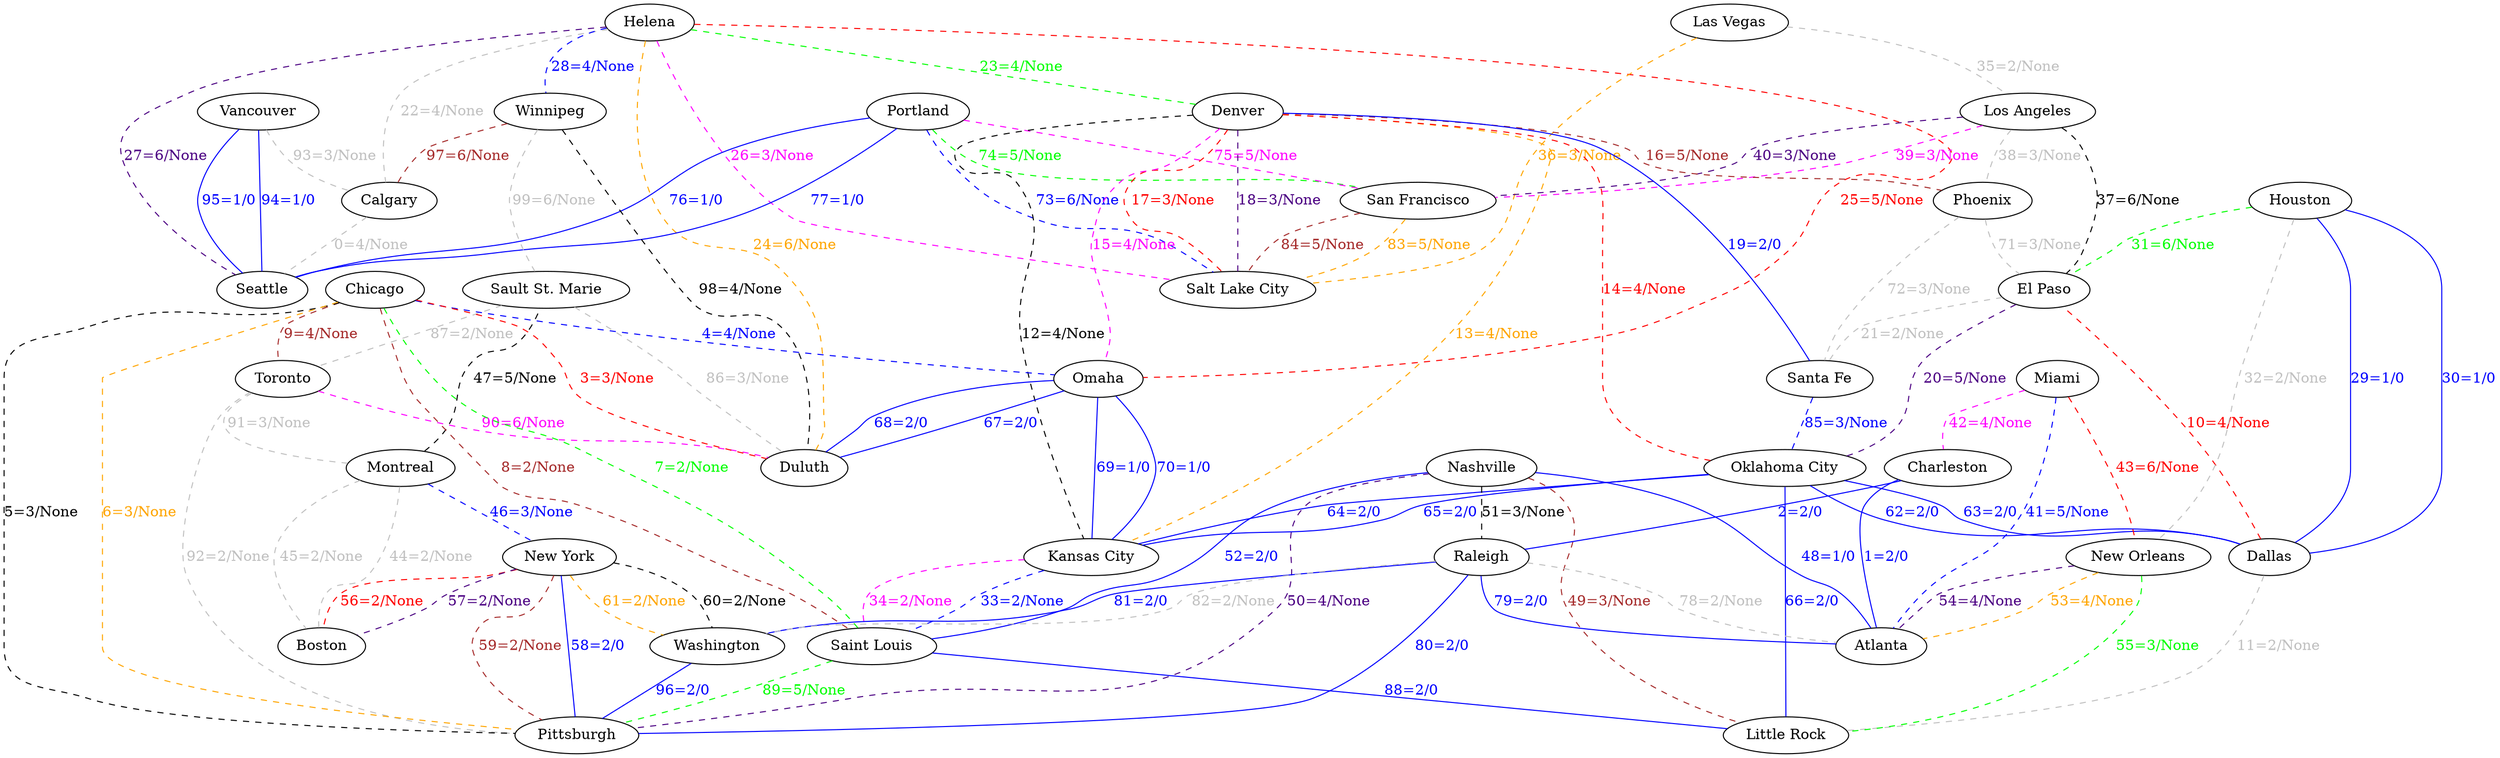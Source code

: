 graph {
<Vancouver>;
<Calgary>;
<Helena>;
<Seattle>;
<Portland>;
<San Francisco>;
<Salt Lake City>;
<Las Vegas>;
<Los Angeles>;
<Phoenix>;
<El Paso>;
<Santa Fe>;
<Denver>;
<Omaha>;
<Duluth>;
<Winnipeg>;
<Sault St. Marie>;
<Toronto>;
<Montreal>;
<Boston>;
<New York>;
<Washington>;
<Pittsburgh>;
<Chicago>;
<Saint Louis>;
<Kansas City>;
<Oklahoma City>;
<Little Rock>;
<Dallas>;
<Houston>;
<New Orleans>;
<Atlanta>;
<Nashville>;
<Raleigh>;
<Charleston>;
<Miami>;
<Calgary> -- <Seattle> [color=<grey>,fontcolor=<grey>,style=<dashed>,len=<8>,label=<0=4/None>];
<Charleston> -- <Atlanta> [color=<blue>,fontcolor=<blue>,len=<4>,label=<1=2/0>];
<Charleston> -- <Raleigh> [color=<blue>,fontcolor=<blue>,len=<4>,label=<2=2/0>];
<Chicago> -- <Duluth> [color=<red>,fontcolor=<red>,style=<dashed>,len=<6>,label=<3=3/None>];
<Chicago> -- <Omaha> [color=<blue>,fontcolor=<blue>,style=<dashed>,len=<8>,label=<4=4/None>];
<Chicago> -- <Pittsburgh> [color=<black>,fontcolor=<black>,style=<dashed>,len=<6>,label=<5=3/None>];
<Chicago> -- <Pittsburgh> [color=<orange>,fontcolor=<orange>,style=<dashed>,len=<6>,label=<6=3/None>];
<Chicago> -- <Saint Louis> [color=<green>,fontcolor=<green>,style=<dashed>,len=<4>,label=<7=2/None>];
<Chicago> -- <Saint Louis> [color=<brown>,fontcolor=<brown>,style=<dashed>,len=<4>,label=<8=2/None>];
<Chicago> -- <Toronto> [color=<brown>,fontcolor=<brown>,style=<dashed>,len=<8>,label=<9=4/None>];
<Dallas> -- <El Paso> [color=<red>,fontcolor=<red>,style=<dashed>,len=<8>,label=<10=4/None>];
<Dallas> -- <Little Rock> [color=<grey>,fontcolor=<grey>,style=<dashed>,len=<4>,label=<11=2/None>];
<Denver> -- <Kansas City> [color=<black>,fontcolor=<black>,style=<dashed>,len=<8>,label=<12=4/None>];
<Denver> -- <Kansas City> [color=<orange>,fontcolor=<orange>,style=<dashed>,len=<8>,label=<13=4/None>];
<Denver> -- <Oklahoma City> [color=<red>,fontcolor=<red>,style=<dashed>,len=<8>,label=<14=4/None>];
<Denver> -- <Omaha> [color=<magenta>,fontcolor=<magenta>,style=<dashed>,len=<8>,label=<15=4/None>];
<Denver> -- <Phoenix> [color=<brown>,fontcolor=<brown>,style=<dashed>,len=<10>,label=<16=5/None>];
<Denver> -- <Salt Lake City> [color=<red>,fontcolor=<red>,style=<dashed>,len=<6>,label=<17=3/None>];
<Denver> -- <Salt Lake City> [color=<indigo>,fontcolor=<indigo>,style=<dashed>,len=<6>,label=<18=3/None>];
<Denver> -- <Santa Fe> [color=<blue>,fontcolor=<blue>,len=<4>,label=<19=2/0>];
<El Paso> -- <Oklahoma City> [color=<indigo>,fontcolor=<indigo>,style=<dashed>,len=<10>,label=<20=5/None>];
<El Paso> -- <Santa Fe> [color=<grey>,fontcolor=<grey>,style=<dashed>,len=<4>,label=<21=2/None>];
<Helena> -- <Calgary> [color=<grey>,fontcolor=<grey>,style=<dashed>,len=<8>,label=<22=4/None>];
<Helena> -- <Denver> [color=<green>,fontcolor=<green>,style=<dashed>,len=<8>,label=<23=4/None>];
<Helena> -- <Duluth> [color=<orange>,fontcolor=<orange>,style=<dashed>,len=<12>,label=<24=6/None>];
<Helena> -- <Omaha> [color=<red>,fontcolor=<red>,style=<dashed>,len=<10>,label=<25=5/None>];
<Helena> -- <Salt Lake City> [color=<magenta>,fontcolor=<magenta>,style=<dashed>,len=<6>,label=<26=3/None>];
<Helena> -- <Seattle> [color=<indigo>,fontcolor=<indigo>,style=<dashed>,len=<12>,label=<27=6/None>];
<Helena> -- <Winnipeg> [color=<blue>,fontcolor=<blue>,style=<dashed>,len=<8>,label=<28=4/None>];
<Houston> -- <Dallas> [color=<blue>,fontcolor=<blue>,len=<2>,label=<29=1/0>];
<Houston> -- <Dallas> [color=<blue>,fontcolor=<blue>,len=<2>,label=<30=1/0>];
<Houston> -- <El Paso> [color=<green>,fontcolor=<green>,style=<dashed>,len=<12>,label=<31=6/None>];
<Houston> -- <New Orleans> [color=<grey>,fontcolor=<grey>,style=<dashed>,len=<4>,label=<32=2/None>];
<Kansas City> -- <Saint Louis> [color=<blue>,fontcolor=<blue>,style=<dashed>,len=<4>,label=<33=2/None>];
<Kansas City> -- <Saint Louis> [color=<magenta>,fontcolor=<magenta>,style=<dashed>,len=<4>,label=<34=2/None>];
<Las Vegas> -- <Los Angeles> [color=<grey>,fontcolor=<grey>,style=<dashed>,len=<4>,label=<35=2/None>];
<Las Vegas> -- <Salt Lake City> [color=<orange>,fontcolor=<orange>,style=<dashed>,len=<6>,label=<36=3/None>];
<Los Angeles> -- <El Paso> [color=<black>,fontcolor=<black>,style=<dashed>,len=<12>,label=<37=6/None>];
<Los Angeles> -- <Phoenix> [color=<grey>,fontcolor=<grey>,style=<dashed>,len=<6>,label=<38=3/None>];
<Los Angeles> -- <San Francisco> [color=<magenta>,fontcolor=<magenta>,style=<dashed>,len=<6>,label=<39=3/None>];
<Los Angeles> -- <San Francisco> [color=<indigo>,fontcolor=<indigo>,style=<dashed>,len=<6>,label=<40=3/None>];
<Miami> -- <Atlanta> [color=<blue>,fontcolor=<blue>,style=<dashed>,len=<10>,label=<41=5/None>];
<Miami> -- <Charleston> [color=<magenta>,fontcolor=<magenta>,style=<dashed>,len=<8>,label=<42=4/None>];
<Miami> -- <New Orleans> [color=<red>,fontcolor=<red>,style=<dashed>,len=<12>,label=<43=6/None>];
<Montreal> -- <Boston> [color=<grey>,fontcolor=<grey>,style=<dashed>,len=<4>,label=<44=2/None>];
<Montreal> -- <Boston> [color=<grey>,fontcolor=<grey>,style=<dashed>,len=<4>,label=<45=2/None>];
<Montreal> -- <New York> [color=<blue>,fontcolor=<blue>,style=<dashed>,len=<6>,label=<46=3/None>];
<Montreal> -- <Sault St. Marie> [color=<black>,fontcolor=<black>,style=<dashed>,len=<10>,label=<47=5/None>];
<Nashville> -- <Atlanta> [color=<blue>,fontcolor=<blue>,len=<2>,label=<48=1/0>];
<Nashville> -- <Little Rock> [color=<brown>,fontcolor=<brown>,style=<dashed>,len=<6>,label=<49=3/None>];
<Nashville> -- <Pittsburgh> [color=<indigo>,fontcolor=<indigo>,style=<dashed>,len=<8>,label=<50=4/None>];
<Nashville> -- <Raleigh> [color=<black>,fontcolor=<black>,style=<dashed>,len=<6>,label=<51=3/None>];
<Nashville> -- <Saint Louis> [color=<blue>,fontcolor=<blue>,len=<4>,label=<52=2/0>];
<New Orleans> -- <Atlanta> [color=<orange>,fontcolor=<orange>,style=<dashed>,len=<8>,label=<53=4/None>];
<New Orleans> -- <Atlanta> [color=<indigo>,fontcolor=<indigo>,style=<dashed>,len=<8>,label=<54=4/None>];
<New Orleans> -- <Little Rock> [color=<green>,fontcolor=<green>,style=<dashed>,len=<6>,label=<55=3/None>];
<New York> -- <Boston> [color=<red>,fontcolor=<red>,style=<dashed>,len=<4>,label=<56=2/None>];
<New York> -- <Boston> [color=<indigo>,fontcolor=<indigo>,style=<dashed>,len=<4>,label=<57=2/None>];
<New York> -- <Pittsburgh> [color=<blue>,fontcolor=<blue>,len=<4>,label=<58=2/0>];
<New York> -- <Pittsburgh> [color=<brown>,fontcolor=<brown>,style=<dashed>,len=<4>,label=<59=2/None>];
<New York> -- <Washington> [color=<black>,fontcolor=<black>,style=<dashed>,len=<4>,label=<60=2/None>];
<New York> -- <Washington> [color=<orange>,fontcolor=<orange>,style=<dashed>,len=<4>,label=<61=2/None>];
<Oklahoma City> -- <Dallas> [color=<blue>,fontcolor=<blue>,len=<4>,label=<62=2/0>];
<Oklahoma City> -- <Dallas> [color=<blue>,fontcolor=<blue>,len=<4>,label=<63=2/0>];
<Oklahoma City> -- <Kansas City> [color=<blue>,fontcolor=<blue>,len=<4>,label=<64=2/0>];
<Oklahoma City> -- <Kansas City> [color=<blue>,fontcolor=<blue>,len=<4>,label=<65=2/0>];
<Oklahoma City> -- <Little Rock> [color=<blue>,fontcolor=<blue>,len=<4>,label=<66=2/0>];
<Omaha> -- <Duluth> [color=<blue>,fontcolor=<blue>,len=<4>,label=<67=2/0>];
<Omaha> -- <Duluth> [color=<blue>,fontcolor=<blue>,len=<4>,label=<68=2/0>];
<Omaha> -- <Kansas City> [color=<blue>,fontcolor=<blue>,len=<2>,label=<69=1/0>];
<Omaha> -- <Kansas City> [color=<blue>,fontcolor=<blue>,len=<2>,label=<70=1/0>];
<Phoenix> -- <El Paso> [color=<grey>,fontcolor=<grey>,style=<dashed>,len=<6>,label=<71=3/None>];
<Phoenix> -- <Santa Fe> [color=<grey>,fontcolor=<grey>,style=<dashed>,len=<6>,label=<72=3/None>];
<Portland> -- <Salt Lake City> [color=<blue>,fontcolor=<blue>,style=<dashed>,len=<12>,label=<73=6/None>];
<Portland> -- <San Francisco> [color=<green>,fontcolor=<green>,style=<dashed>,len=<10>,label=<74=5/None>];
<Portland> -- <San Francisco> [color=<magenta>,fontcolor=<magenta>,style=<dashed>,len=<10>,label=<75=5/None>];
<Portland> -- <Seattle> [color=<blue>,fontcolor=<blue>,len=<2>,label=<76=1/0>];
<Portland> -- <Seattle> [color=<blue>,fontcolor=<blue>,len=<2>,label=<77=1/0>];
<Raleigh> -- <Atlanta> [color=<grey>,fontcolor=<grey>,style=<dashed>,len=<4>,label=<78=2/None>];
<Raleigh> -- <Atlanta> [color=<blue>,fontcolor=<blue>,len=<4>,label=<79=2/0>];
<Raleigh> -- <Pittsburgh> [color=<blue>,fontcolor=<blue>,len=<4>,label=<80=2/0>];
<Raleigh> -- <Washington> [color=<blue>,fontcolor=<blue>,len=<4>,label=<81=2/0>];
<Raleigh> -- <Washington> [color=<grey>,fontcolor=<grey>,style=<dashed>,len=<4>,label=<82=2/None>];
<San Francisco> -- <Salt Lake City> [color=<orange>,fontcolor=<orange>,style=<dashed>,len=<10>,label=<83=5/None>];
<San Francisco> -- <Salt Lake City> [color=<brown>,fontcolor=<brown>,style=<dashed>,len=<10>,label=<84=5/None>];
<Santa Fe> -- <Oklahoma City> [color=<blue>,fontcolor=<blue>,style=<dashed>,len=<6>,label=<85=3/None>];
<Sault St. Marie> -- <Duluth> [color=<grey>,fontcolor=<grey>,style=<dashed>,len=<6>,label=<86=3/None>];
<Sault St. Marie> -- <Toronto> [color=<grey>,fontcolor=<grey>,style=<dashed>,len=<4>,label=<87=2/None>];
<Saint Louis> -- <Little Rock> [color=<blue>,fontcolor=<blue>,len=<4>,label=<88=2/0>];
<Saint Louis> -- <Pittsburgh> [color=<green>,fontcolor=<green>,style=<dashed>,len=<10>,label=<89=5/None>];
<Toronto> -- <Duluth> [color=<magenta>,fontcolor=<magenta>,style=<dashed>,len=<12>,label=<90=6/None>];
<Toronto> -- <Montreal> [color=<grey>,fontcolor=<grey>,style=<dashed>,len=<6>,label=<91=3/None>];
<Toronto> -- <Pittsburgh> [color=<grey>,fontcolor=<grey>,style=<dashed>,len=<4>,label=<92=2/None>];
<Vancouver> -- <Calgary> [color=<grey>,fontcolor=<grey>,style=<dashed>,len=<6>,label=<93=3/None>];
<Vancouver> -- <Seattle> [color=<blue>,fontcolor=<blue>,len=<2>,label=<94=1/0>];
<Vancouver> -- <Seattle> [color=<blue>,fontcolor=<blue>,len=<2>,label=<95=1/0>];
<Washington> -- <Pittsburgh> [color=<blue>,fontcolor=<blue>,len=<4>,label=<96=2/0>];
<Winnipeg> -- <Calgary> [color=<brown>,fontcolor=<brown>,style=<dashed>,len=<12>,label=<97=6/None>];
<Winnipeg> -- <Duluth> [color=<black>,fontcolor=<black>,style=<dashed>,len=<8>,label=<98=4/None>];
<Winnipeg> -- <Sault St. Marie> [color=<grey>,fontcolor=<grey>,style=<dashed>,len=<12>,label=<99=6/None>];
}